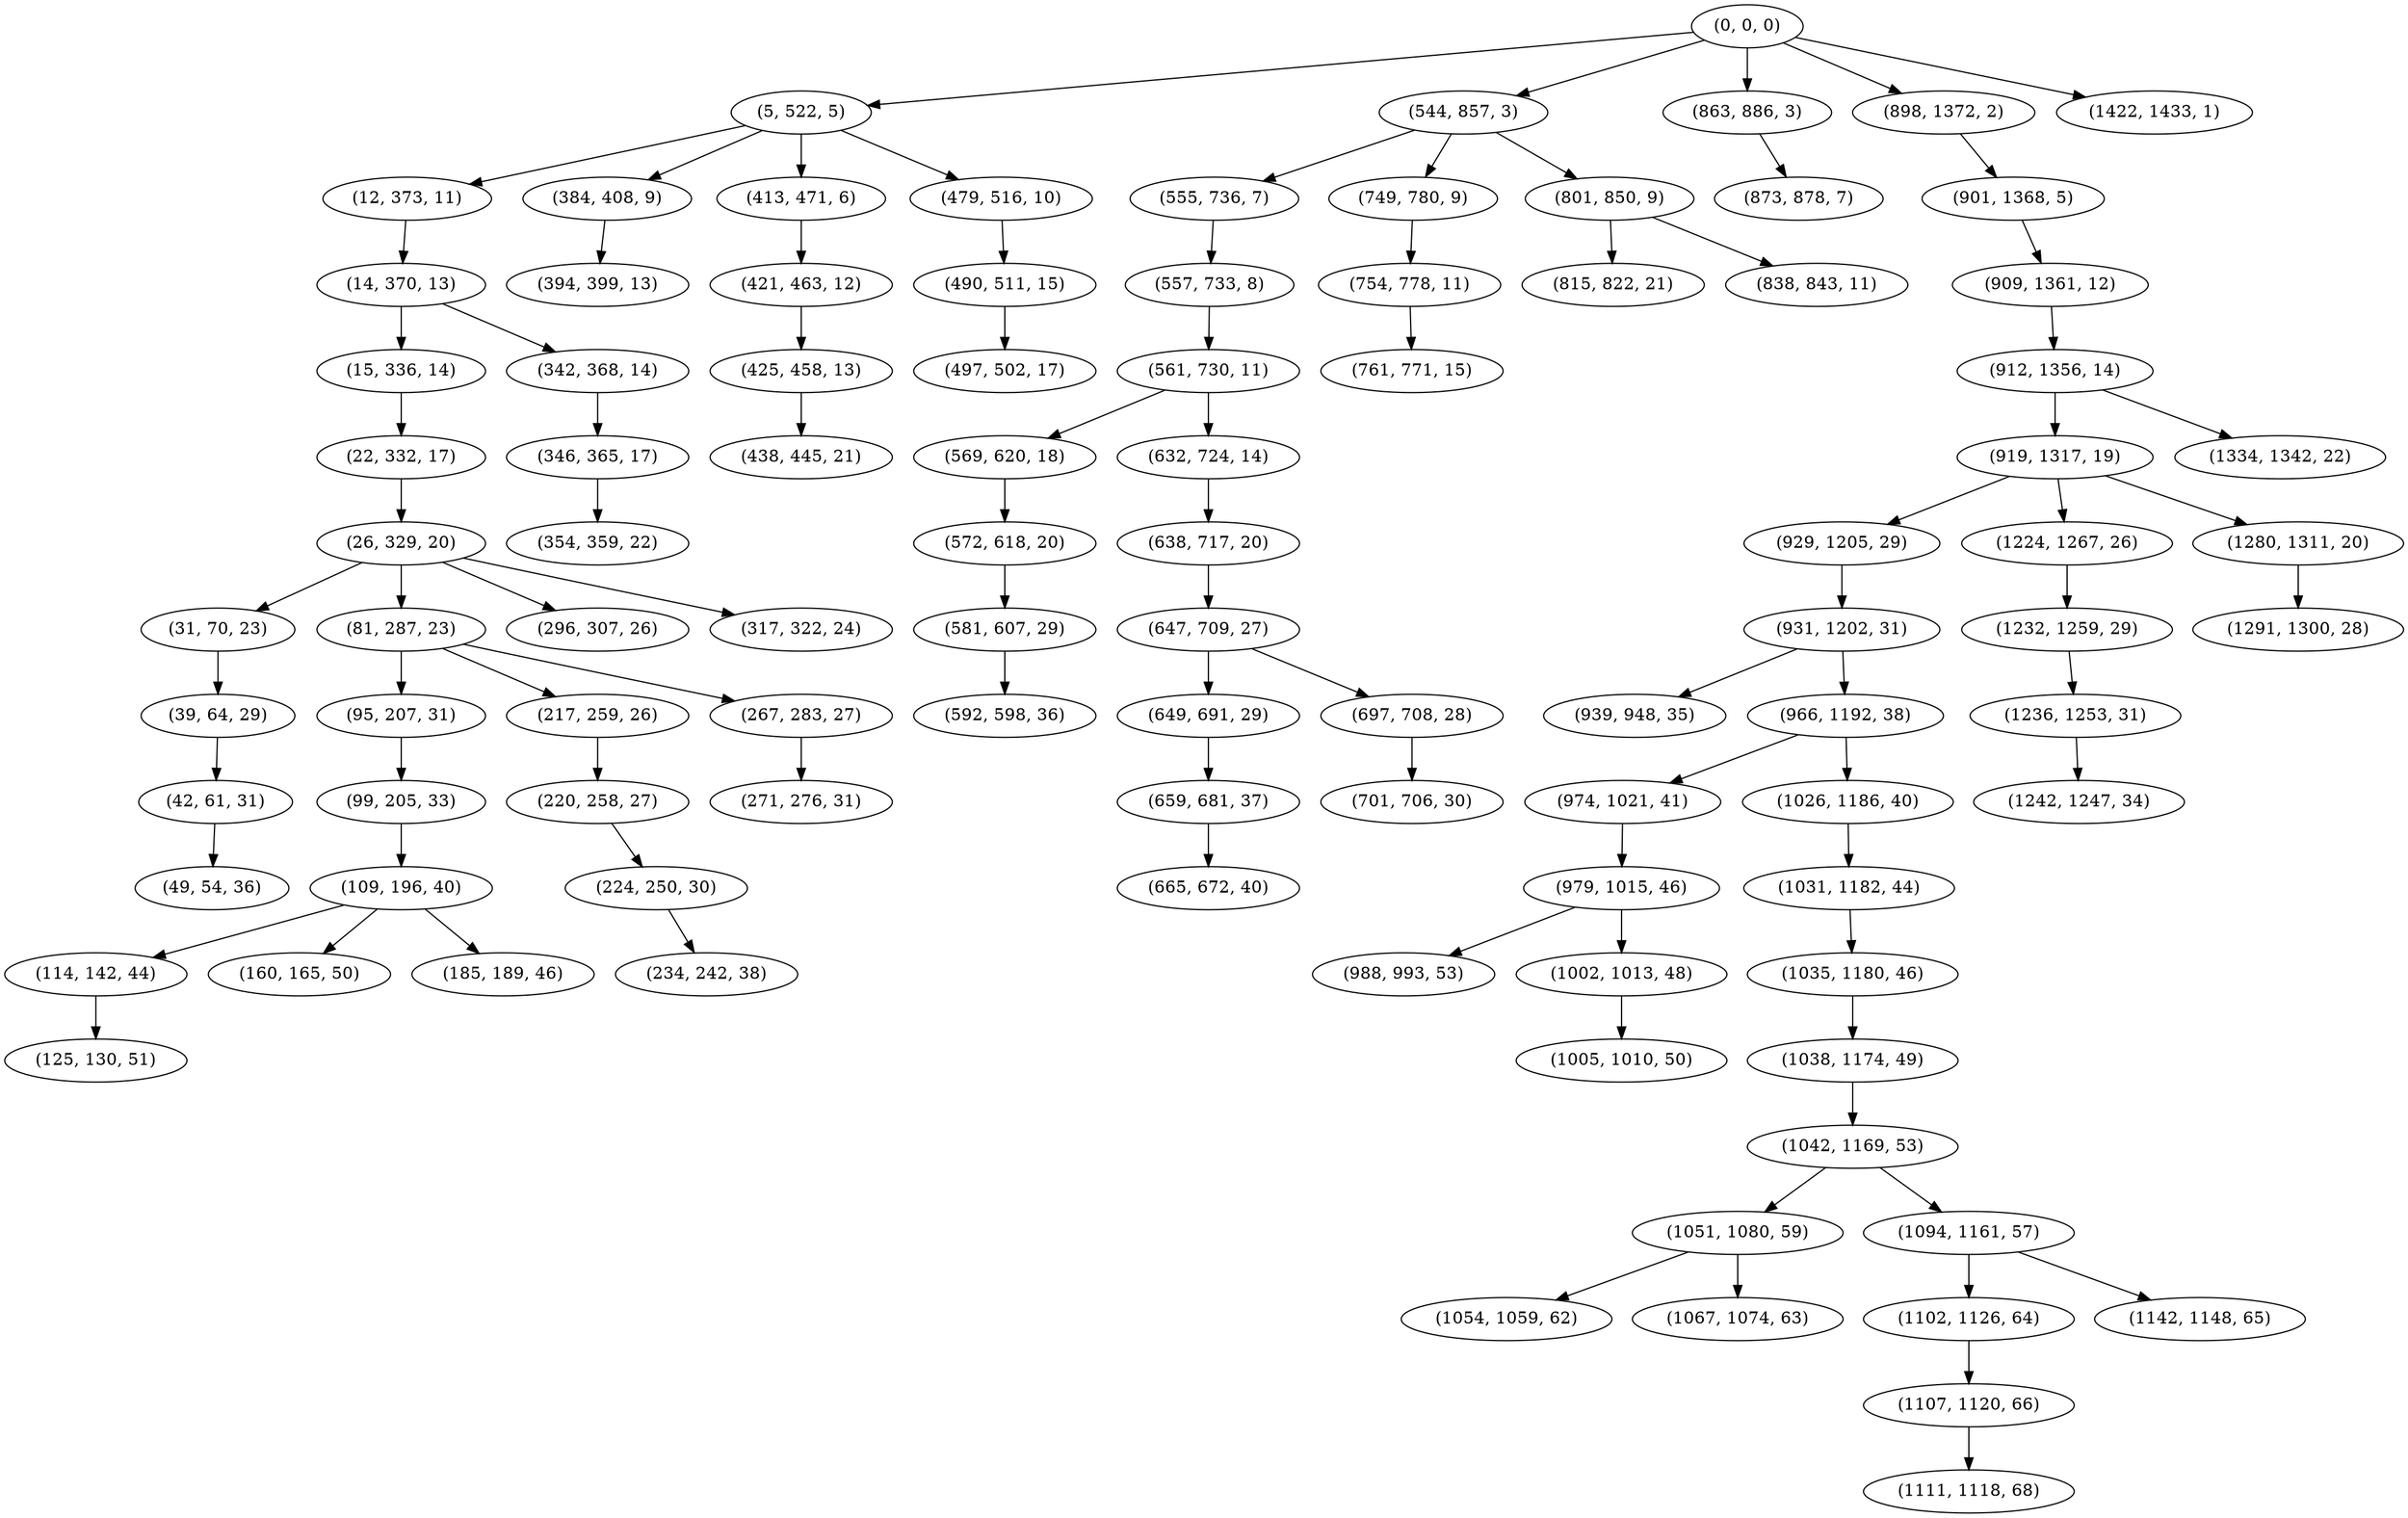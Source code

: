 digraph tree {
    "(0, 0, 0)";
    "(5, 522, 5)";
    "(12, 373, 11)";
    "(14, 370, 13)";
    "(15, 336, 14)";
    "(22, 332, 17)";
    "(26, 329, 20)";
    "(31, 70, 23)";
    "(39, 64, 29)";
    "(42, 61, 31)";
    "(49, 54, 36)";
    "(81, 287, 23)";
    "(95, 207, 31)";
    "(99, 205, 33)";
    "(109, 196, 40)";
    "(114, 142, 44)";
    "(125, 130, 51)";
    "(160, 165, 50)";
    "(185, 189, 46)";
    "(217, 259, 26)";
    "(220, 258, 27)";
    "(224, 250, 30)";
    "(234, 242, 38)";
    "(267, 283, 27)";
    "(271, 276, 31)";
    "(296, 307, 26)";
    "(317, 322, 24)";
    "(342, 368, 14)";
    "(346, 365, 17)";
    "(354, 359, 22)";
    "(384, 408, 9)";
    "(394, 399, 13)";
    "(413, 471, 6)";
    "(421, 463, 12)";
    "(425, 458, 13)";
    "(438, 445, 21)";
    "(479, 516, 10)";
    "(490, 511, 15)";
    "(497, 502, 17)";
    "(544, 857, 3)";
    "(555, 736, 7)";
    "(557, 733, 8)";
    "(561, 730, 11)";
    "(569, 620, 18)";
    "(572, 618, 20)";
    "(581, 607, 29)";
    "(592, 598, 36)";
    "(632, 724, 14)";
    "(638, 717, 20)";
    "(647, 709, 27)";
    "(649, 691, 29)";
    "(659, 681, 37)";
    "(665, 672, 40)";
    "(697, 708, 28)";
    "(701, 706, 30)";
    "(749, 780, 9)";
    "(754, 778, 11)";
    "(761, 771, 15)";
    "(801, 850, 9)";
    "(815, 822, 21)";
    "(838, 843, 11)";
    "(863, 886, 3)";
    "(873, 878, 7)";
    "(898, 1372, 2)";
    "(901, 1368, 5)";
    "(909, 1361, 12)";
    "(912, 1356, 14)";
    "(919, 1317, 19)";
    "(929, 1205, 29)";
    "(931, 1202, 31)";
    "(939, 948, 35)";
    "(966, 1192, 38)";
    "(974, 1021, 41)";
    "(979, 1015, 46)";
    "(988, 993, 53)";
    "(1002, 1013, 48)";
    "(1005, 1010, 50)";
    "(1026, 1186, 40)";
    "(1031, 1182, 44)";
    "(1035, 1180, 46)";
    "(1038, 1174, 49)";
    "(1042, 1169, 53)";
    "(1051, 1080, 59)";
    "(1054, 1059, 62)";
    "(1067, 1074, 63)";
    "(1094, 1161, 57)";
    "(1102, 1126, 64)";
    "(1107, 1120, 66)";
    "(1111, 1118, 68)";
    "(1142, 1148, 65)";
    "(1224, 1267, 26)";
    "(1232, 1259, 29)";
    "(1236, 1253, 31)";
    "(1242, 1247, 34)";
    "(1280, 1311, 20)";
    "(1291, 1300, 28)";
    "(1334, 1342, 22)";
    "(1422, 1433, 1)";
    "(0, 0, 0)" -> "(5, 522, 5)";
    "(0, 0, 0)" -> "(544, 857, 3)";
    "(0, 0, 0)" -> "(863, 886, 3)";
    "(0, 0, 0)" -> "(898, 1372, 2)";
    "(0, 0, 0)" -> "(1422, 1433, 1)";
    "(5, 522, 5)" -> "(12, 373, 11)";
    "(5, 522, 5)" -> "(384, 408, 9)";
    "(5, 522, 5)" -> "(413, 471, 6)";
    "(5, 522, 5)" -> "(479, 516, 10)";
    "(12, 373, 11)" -> "(14, 370, 13)";
    "(14, 370, 13)" -> "(15, 336, 14)";
    "(14, 370, 13)" -> "(342, 368, 14)";
    "(15, 336, 14)" -> "(22, 332, 17)";
    "(22, 332, 17)" -> "(26, 329, 20)";
    "(26, 329, 20)" -> "(31, 70, 23)";
    "(26, 329, 20)" -> "(81, 287, 23)";
    "(26, 329, 20)" -> "(296, 307, 26)";
    "(26, 329, 20)" -> "(317, 322, 24)";
    "(31, 70, 23)" -> "(39, 64, 29)";
    "(39, 64, 29)" -> "(42, 61, 31)";
    "(42, 61, 31)" -> "(49, 54, 36)";
    "(81, 287, 23)" -> "(95, 207, 31)";
    "(81, 287, 23)" -> "(217, 259, 26)";
    "(81, 287, 23)" -> "(267, 283, 27)";
    "(95, 207, 31)" -> "(99, 205, 33)";
    "(99, 205, 33)" -> "(109, 196, 40)";
    "(109, 196, 40)" -> "(114, 142, 44)";
    "(109, 196, 40)" -> "(160, 165, 50)";
    "(109, 196, 40)" -> "(185, 189, 46)";
    "(114, 142, 44)" -> "(125, 130, 51)";
    "(217, 259, 26)" -> "(220, 258, 27)";
    "(220, 258, 27)" -> "(224, 250, 30)";
    "(224, 250, 30)" -> "(234, 242, 38)";
    "(267, 283, 27)" -> "(271, 276, 31)";
    "(342, 368, 14)" -> "(346, 365, 17)";
    "(346, 365, 17)" -> "(354, 359, 22)";
    "(384, 408, 9)" -> "(394, 399, 13)";
    "(413, 471, 6)" -> "(421, 463, 12)";
    "(421, 463, 12)" -> "(425, 458, 13)";
    "(425, 458, 13)" -> "(438, 445, 21)";
    "(479, 516, 10)" -> "(490, 511, 15)";
    "(490, 511, 15)" -> "(497, 502, 17)";
    "(544, 857, 3)" -> "(555, 736, 7)";
    "(544, 857, 3)" -> "(749, 780, 9)";
    "(544, 857, 3)" -> "(801, 850, 9)";
    "(555, 736, 7)" -> "(557, 733, 8)";
    "(557, 733, 8)" -> "(561, 730, 11)";
    "(561, 730, 11)" -> "(569, 620, 18)";
    "(561, 730, 11)" -> "(632, 724, 14)";
    "(569, 620, 18)" -> "(572, 618, 20)";
    "(572, 618, 20)" -> "(581, 607, 29)";
    "(581, 607, 29)" -> "(592, 598, 36)";
    "(632, 724, 14)" -> "(638, 717, 20)";
    "(638, 717, 20)" -> "(647, 709, 27)";
    "(647, 709, 27)" -> "(649, 691, 29)";
    "(647, 709, 27)" -> "(697, 708, 28)";
    "(649, 691, 29)" -> "(659, 681, 37)";
    "(659, 681, 37)" -> "(665, 672, 40)";
    "(697, 708, 28)" -> "(701, 706, 30)";
    "(749, 780, 9)" -> "(754, 778, 11)";
    "(754, 778, 11)" -> "(761, 771, 15)";
    "(801, 850, 9)" -> "(815, 822, 21)";
    "(801, 850, 9)" -> "(838, 843, 11)";
    "(863, 886, 3)" -> "(873, 878, 7)";
    "(898, 1372, 2)" -> "(901, 1368, 5)";
    "(901, 1368, 5)" -> "(909, 1361, 12)";
    "(909, 1361, 12)" -> "(912, 1356, 14)";
    "(912, 1356, 14)" -> "(919, 1317, 19)";
    "(912, 1356, 14)" -> "(1334, 1342, 22)";
    "(919, 1317, 19)" -> "(929, 1205, 29)";
    "(919, 1317, 19)" -> "(1224, 1267, 26)";
    "(919, 1317, 19)" -> "(1280, 1311, 20)";
    "(929, 1205, 29)" -> "(931, 1202, 31)";
    "(931, 1202, 31)" -> "(939, 948, 35)";
    "(931, 1202, 31)" -> "(966, 1192, 38)";
    "(966, 1192, 38)" -> "(974, 1021, 41)";
    "(966, 1192, 38)" -> "(1026, 1186, 40)";
    "(974, 1021, 41)" -> "(979, 1015, 46)";
    "(979, 1015, 46)" -> "(988, 993, 53)";
    "(979, 1015, 46)" -> "(1002, 1013, 48)";
    "(1002, 1013, 48)" -> "(1005, 1010, 50)";
    "(1026, 1186, 40)" -> "(1031, 1182, 44)";
    "(1031, 1182, 44)" -> "(1035, 1180, 46)";
    "(1035, 1180, 46)" -> "(1038, 1174, 49)";
    "(1038, 1174, 49)" -> "(1042, 1169, 53)";
    "(1042, 1169, 53)" -> "(1051, 1080, 59)";
    "(1042, 1169, 53)" -> "(1094, 1161, 57)";
    "(1051, 1080, 59)" -> "(1054, 1059, 62)";
    "(1051, 1080, 59)" -> "(1067, 1074, 63)";
    "(1094, 1161, 57)" -> "(1102, 1126, 64)";
    "(1094, 1161, 57)" -> "(1142, 1148, 65)";
    "(1102, 1126, 64)" -> "(1107, 1120, 66)";
    "(1107, 1120, 66)" -> "(1111, 1118, 68)";
    "(1224, 1267, 26)" -> "(1232, 1259, 29)";
    "(1232, 1259, 29)" -> "(1236, 1253, 31)";
    "(1236, 1253, 31)" -> "(1242, 1247, 34)";
    "(1280, 1311, 20)" -> "(1291, 1300, 28)";
}
